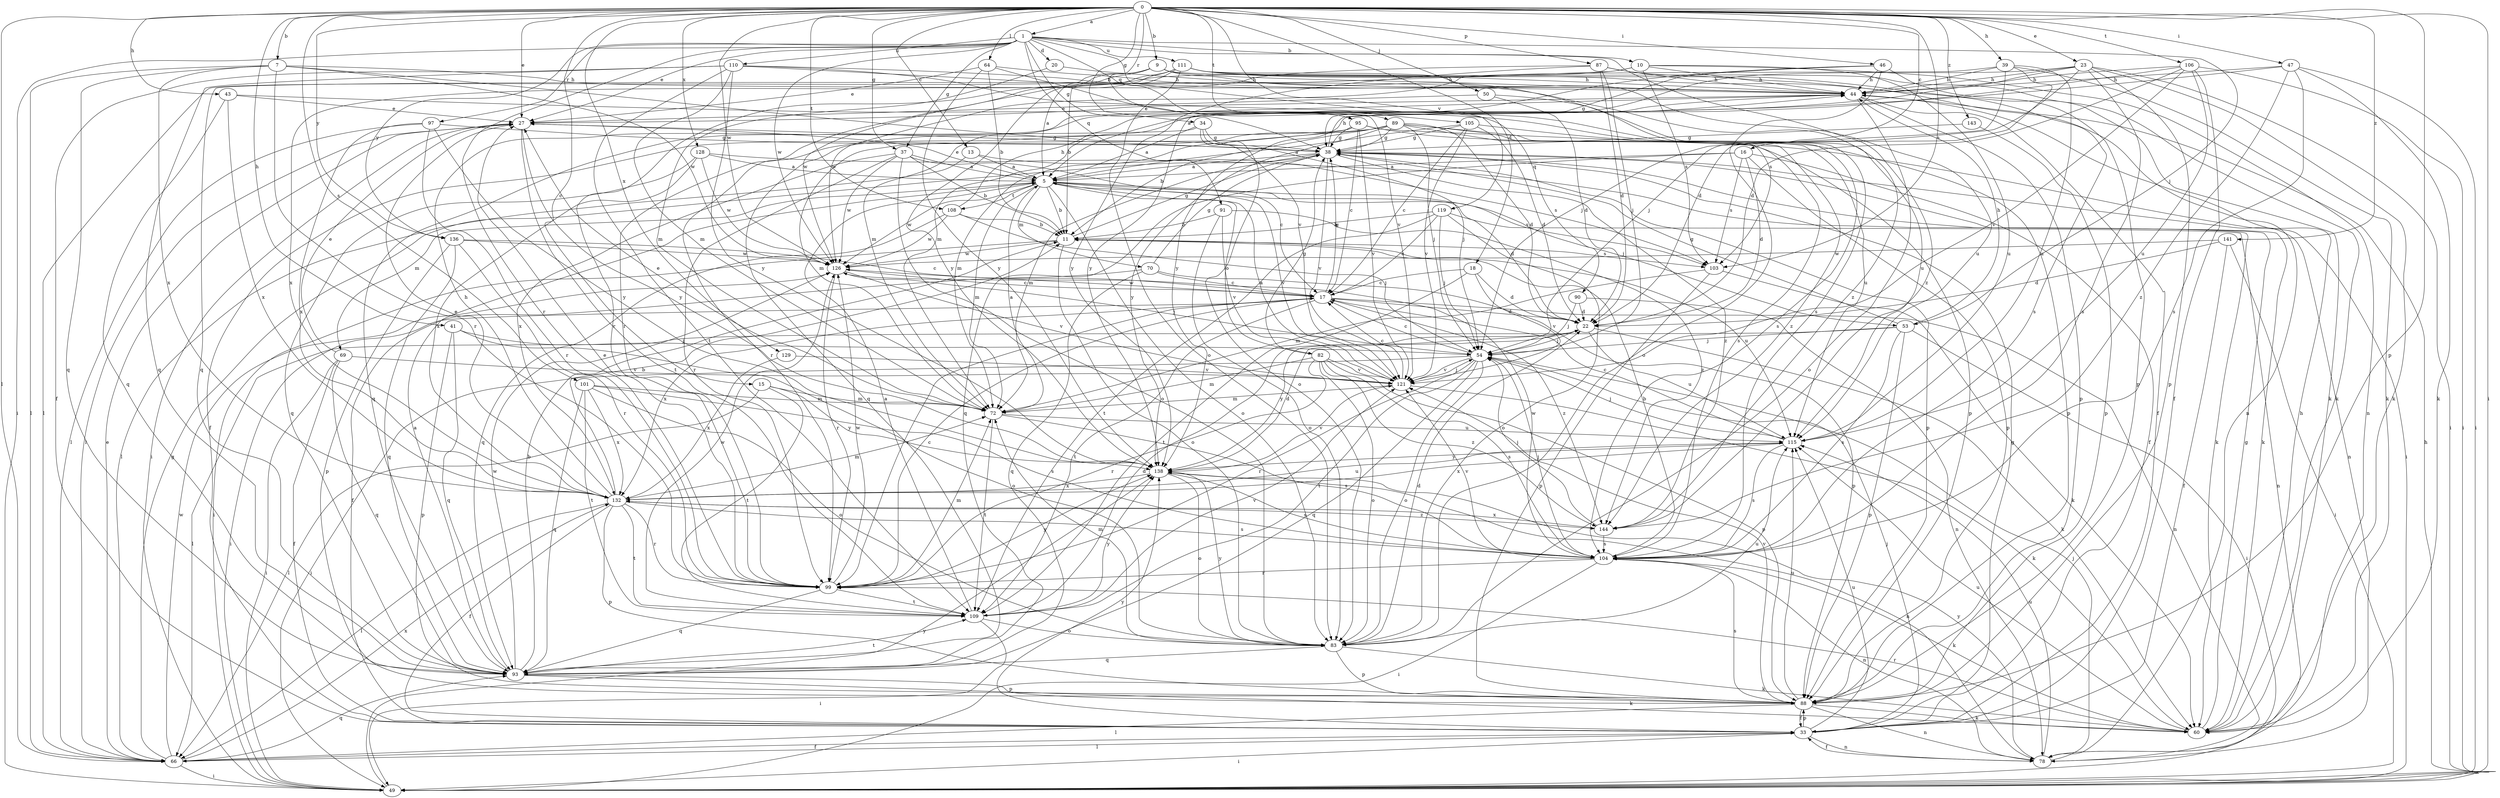 strict digraph  {
0;
1;
5;
7;
9;
10;
11;
13;
15;
16;
17;
18;
20;
22;
23;
27;
33;
34;
37;
38;
39;
41;
43;
44;
46;
47;
49;
50;
53;
54;
60;
64;
66;
69;
70;
72;
78;
82;
83;
87;
88;
89;
90;
91;
93;
95;
97;
99;
101;
103;
104;
105;
106;
108;
109;
110;
111;
115;
119;
121;
126;
128;
129;
132;
136;
138;
141;
143;
144;
0 -> 1  [label=a];
0 -> 7  [label=b];
0 -> 9  [label=b];
0 -> 13  [label=c];
0 -> 15  [label=c];
0 -> 16  [label=c];
0 -> 18  [label=d];
0 -> 23  [label=e];
0 -> 27  [label=e];
0 -> 34  [label=g];
0 -> 37  [label=g];
0 -> 39  [label=h];
0 -> 41  [label=h];
0 -> 43  [label=h];
0 -> 46  [label=i];
0 -> 47  [label=i];
0 -> 49  [label=i];
0 -> 50  [label=j];
0 -> 64  [label=l];
0 -> 66  [label=l];
0 -> 87  [label=p];
0 -> 88  [label=p];
0 -> 95  [label=r];
0 -> 101  [label=s];
0 -> 103  [label=s];
0 -> 105  [label=t];
0 -> 106  [label=t];
0 -> 108  [label=t];
0 -> 119  [label=v];
0 -> 126  [label=w];
0 -> 128  [label=x];
0 -> 129  [label=x];
0 -> 136  [label=y];
0 -> 141  [label=z];
0 -> 143  [label=z];
1 -> 10  [label=b];
1 -> 20  [label=d];
1 -> 27  [label=e];
1 -> 37  [label=g];
1 -> 38  [label=g];
1 -> 49  [label=i];
1 -> 53  [label=j];
1 -> 89  [label=q];
1 -> 90  [label=q];
1 -> 91  [label=q];
1 -> 97  [label=r];
1 -> 99  [label=r];
1 -> 110  [label=u];
1 -> 111  [label=u];
1 -> 126  [label=w];
1 -> 136  [label=y];
1 -> 144  [label=z];
5 -> 11  [label=b];
5 -> 22  [label=d];
5 -> 27  [label=e];
5 -> 53  [label=j];
5 -> 69  [label=m];
5 -> 70  [label=m];
5 -> 72  [label=m];
5 -> 82  [label=o];
5 -> 83  [label=o];
5 -> 103  [label=s];
5 -> 108  [label=t];
5 -> 121  [label=v];
5 -> 126  [label=w];
7 -> 44  [label=h];
7 -> 66  [label=l];
7 -> 93  [label=q];
7 -> 99  [label=r];
7 -> 121  [label=v];
7 -> 126  [label=w];
7 -> 132  [label=x];
9 -> 5  [label=a];
9 -> 44  [label=h];
9 -> 60  [label=k];
9 -> 66  [label=l];
9 -> 103  [label=s];
9 -> 126  [label=w];
10 -> 44  [label=h];
10 -> 78  [label=n];
10 -> 93  [label=q];
10 -> 103  [label=s];
10 -> 115  [label=u];
10 -> 138  [label=y];
11 -> 38  [label=g];
11 -> 49  [label=i];
11 -> 83  [label=o];
11 -> 103  [label=s];
11 -> 115  [label=u];
11 -> 126  [label=w];
13 -> 5  [label=a];
13 -> 66  [label=l];
13 -> 103  [label=s];
15 -> 66  [label=l];
15 -> 72  [label=m];
15 -> 109  [label=t];
15 -> 138  [label=y];
16 -> 5  [label=a];
16 -> 22  [label=d];
16 -> 33  [label=f];
16 -> 88  [label=p];
16 -> 93  [label=q];
16 -> 103  [label=s];
17 -> 22  [label=d];
17 -> 38  [label=g];
17 -> 49  [label=i];
17 -> 78  [label=n];
17 -> 99  [label=r];
17 -> 109  [label=t];
17 -> 126  [label=w];
17 -> 132  [label=x];
17 -> 144  [label=z];
18 -> 17  [label=c];
18 -> 22  [label=d];
18 -> 109  [label=t];
18 -> 121  [label=v];
20 -> 44  [label=h];
20 -> 72  [label=m];
22 -> 54  [label=j];
22 -> 60  [label=k];
22 -> 115  [label=u];
22 -> 138  [label=y];
23 -> 5  [label=a];
23 -> 44  [label=h];
23 -> 49  [label=i];
23 -> 54  [label=j];
23 -> 60  [label=k];
23 -> 72  [label=m];
23 -> 88  [label=p];
23 -> 104  [label=s];
27 -> 38  [label=g];
27 -> 49  [label=i];
27 -> 66  [label=l];
27 -> 109  [label=t];
27 -> 138  [label=y];
33 -> 38  [label=g];
33 -> 49  [label=i];
33 -> 54  [label=j];
33 -> 66  [label=l];
33 -> 78  [label=n];
33 -> 88  [label=p];
33 -> 115  [label=u];
33 -> 138  [label=y];
34 -> 5  [label=a];
34 -> 38  [label=g];
34 -> 54  [label=j];
34 -> 83  [label=o];
34 -> 93  [label=q];
37 -> 5  [label=a];
37 -> 11  [label=b];
37 -> 17  [label=c];
37 -> 83  [label=o];
37 -> 99  [label=r];
37 -> 126  [label=w];
37 -> 132  [label=x];
38 -> 5  [label=a];
38 -> 44  [label=h];
38 -> 60  [label=k];
38 -> 72  [label=m];
38 -> 78  [label=n];
38 -> 88  [label=p];
38 -> 121  [label=v];
38 -> 144  [label=z];
39 -> 22  [label=d];
39 -> 44  [label=h];
39 -> 54  [label=j];
39 -> 60  [label=k];
39 -> 115  [label=u];
39 -> 126  [label=w];
41 -> 54  [label=j];
41 -> 83  [label=o];
41 -> 88  [label=p];
41 -> 93  [label=q];
43 -> 27  [label=e];
43 -> 93  [label=q];
43 -> 104  [label=s];
43 -> 132  [label=x];
44 -> 27  [label=e];
44 -> 33  [label=f];
44 -> 83  [label=o];
44 -> 88  [label=p];
46 -> 38  [label=g];
46 -> 44  [label=h];
46 -> 83  [label=o];
46 -> 88  [label=p];
46 -> 138  [label=y];
47 -> 44  [label=h];
47 -> 49  [label=i];
47 -> 60  [label=k];
47 -> 72  [label=m];
47 -> 104  [label=s];
47 -> 144  [label=z];
49 -> 44  [label=h];
49 -> 138  [label=y];
50 -> 22  [label=d];
50 -> 27  [label=e];
50 -> 115  [label=u];
53 -> 38  [label=g];
53 -> 44  [label=h];
53 -> 49  [label=i];
53 -> 54  [label=j];
53 -> 66  [label=l];
53 -> 88  [label=p];
53 -> 104  [label=s];
54 -> 17  [label=c];
54 -> 49  [label=i];
54 -> 83  [label=o];
54 -> 93  [label=q];
54 -> 99  [label=r];
54 -> 109  [label=t];
54 -> 121  [label=v];
60 -> 38  [label=g];
60 -> 44  [label=h];
60 -> 99  [label=r];
60 -> 115  [label=u];
64 -> 11  [label=b];
64 -> 27  [label=e];
64 -> 44  [label=h];
64 -> 121  [label=v];
64 -> 138  [label=y];
66 -> 27  [label=e];
66 -> 33  [label=f];
66 -> 38  [label=g];
66 -> 49  [label=i];
66 -> 93  [label=q];
66 -> 126  [label=w];
66 -> 132  [label=x];
69 -> 27  [label=e];
69 -> 33  [label=f];
69 -> 49  [label=i];
69 -> 93  [label=q];
69 -> 121  [label=v];
70 -> 17  [label=c];
70 -> 33  [label=f];
70 -> 38  [label=g];
70 -> 88  [label=p];
70 -> 93  [label=q];
72 -> 5  [label=a];
72 -> 27  [label=e];
72 -> 104  [label=s];
72 -> 109  [label=t];
72 -> 115  [label=u];
78 -> 33  [label=f];
78 -> 54  [label=j];
78 -> 115  [label=u];
78 -> 138  [label=y];
82 -> 38  [label=g];
82 -> 72  [label=m];
82 -> 83  [label=o];
82 -> 88  [label=p];
82 -> 99  [label=r];
82 -> 104  [label=s];
82 -> 121  [label=v];
82 -> 144  [label=z];
83 -> 22  [label=d];
83 -> 60  [label=k];
83 -> 72  [label=m];
83 -> 88  [label=p];
83 -> 93  [label=q];
83 -> 115  [label=u];
83 -> 138  [label=y];
87 -> 22  [label=d];
87 -> 44  [label=h];
87 -> 54  [label=j];
87 -> 99  [label=r];
87 -> 104  [label=s];
87 -> 138  [label=y];
88 -> 33  [label=f];
88 -> 60  [label=k];
88 -> 66  [label=l];
88 -> 78  [label=n];
88 -> 104  [label=s];
88 -> 115  [label=u];
88 -> 121  [label=v];
89 -> 11  [label=b];
89 -> 22  [label=d];
89 -> 33  [label=f];
89 -> 38  [label=g];
89 -> 54  [label=j];
89 -> 72  [label=m];
89 -> 104  [label=s];
89 -> 115  [label=u];
89 -> 138  [label=y];
89 -> 144  [label=z];
90 -> 22  [label=d];
90 -> 54  [label=j];
90 -> 78  [label=n];
91 -> 11  [label=b];
91 -> 83  [label=o];
91 -> 121  [label=v];
91 -> 144  [label=z];
93 -> 5  [label=a];
93 -> 11  [label=b];
93 -> 60  [label=k];
93 -> 88  [label=p];
93 -> 109  [label=t];
93 -> 126  [label=w];
95 -> 17  [label=c];
95 -> 38  [label=g];
95 -> 49  [label=i];
95 -> 72  [label=m];
95 -> 88  [label=p];
95 -> 93  [label=q];
95 -> 99  [label=r];
95 -> 121  [label=v];
97 -> 38  [label=g];
97 -> 66  [label=l];
97 -> 99  [label=r];
97 -> 132  [label=x];
97 -> 138  [label=y];
99 -> 17  [label=c];
99 -> 27  [label=e];
99 -> 72  [label=m];
99 -> 93  [label=q];
99 -> 109  [label=t];
99 -> 126  [label=w];
99 -> 138  [label=y];
101 -> 72  [label=m];
101 -> 83  [label=o];
101 -> 93  [label=q];
101 -> 104  [label=s];
101 -> 109  [label=t];
101 -> 132  [label=x];
103 -> 60  [label=k];
103 -> 72  [label=m];
103 -> 88  [label=p];
104 -> 11  [label=b];
104 -> 49  [label=i];
104 -> 54  [label=j];
104 -> 60  [label=k];
104 -> 78  [label=n];
104 -> 99  [label=r];
104 -> 121  [label=v];
104 -> 126  [label=w];
105 -> 5  [label=a];
105 -> 17  [label=c];
105 -> 22  [label=d];
105 -> 38  [label=g];
105 -> 88  [label=p];
105 -> 121  [label=v];
106 -> 22  [label=d];
106 -> 33  [label=f];
106 -> 44  [label=h];
106 -> 49  [label=i];
106 -> 115  [label=u];
106 -> 121  [label=v];
106 -> 138  [label=y];
108 -> 11  [label=b];
108 -> 44  [label=h];
108 -> 54  [label=j];
108 -> 93  [label=q];
108 -> 126  [label=w];
109 -> 5  [label=a];
109 -> 22  [label=d];
109 -> 49  [label=i];
109 -> 83  [label=o];
109 -> 121  [label=v];
109 -> 126  [label=w];
109 -> 138  [label=y];
110 -> 33  [label=f];
110 -> 44  [label=h];
110 -> 72  [label=m];
110 -> 93  [label=q];
110 -> 104  [label=s];
110 -> 109  [label=t];
110 -> 138  [label=y];
110 -> 144  [label=z];
111 -> 11  [label=b];
111 -> 44  [label=h];
111 -> 60  [label=k];
111 -> 78  [label=n];
111 -> 83  [label=o];
111 -> 99  [label=r];
111 -> 115  [label=u];
111 -> 132  [label=x];
115 -> 17  [label=c];
115 -> 54  [label=j];
115 -> 104  [label=s];
115 -> 132  [label=x];
115 -> 138  [label=y];
119 -> 11  [label=b];
119 -> 17  [label=c];
119 -> 54  [label=j];
119 -> 78  [label=n];
119 -> 83  [label=o];
119 -> 109  [label=t];
121 -> 5  [label=a];
121 -> 17  [label=c];
121 -> 54  [label=j];
121 -> 60  [label=k];
121 -> 72  [label=m];
126 -> 17  [label=c];
126 -> 54  [label=j];
126 -> 99  [label=r];
126 -> 121  [label=v];
128 -> 5  [label=a];
128 -> 60  [label=k];
128 -> 93  [label=q];
128 -> 126  [label=w];
128 -> 132  [label=x];
129 -> 121  [label=v];
129 -> 132  [label=x];
132 -> 11  [label=b];
132 -> 27  [label=e];
132 -> 33  [label=f];
132 -> 44  [label=h];
132 -> 66  [label=l];
132 -> 72  [label=m];
132 -> 88  [label=p];
132 -> 99  [label=r];
132 -> 104  [label=s];
132 -> 109  [label=t];
132 -> 115  [label=u];
132 -> 144  [label=z];
136 -> 17  [label=c];
136 -> 88  [label=p];
136 -> 93  [label=q];
136 -> 99  [label=r];
136 -> 126  [label=w];
138 -> 22  [label=d];
138 -> 78  [label=n];
138 -> 83  [label=o];
138 -> 104  [label=s];
138 -> 121  [label=v];
138 -> 132  [label=x];
141 -> 22  [label=d];
141 -> 33  [label=f];
141 -> 49  [label=i];
141 -> 126  [label=w];
143 -> 38  [label=g];
143 -> 88  [label=p];
144 -> 54  [label=j];
144 -> 104  [label=s];
144 -> 132  [label=x];
}
